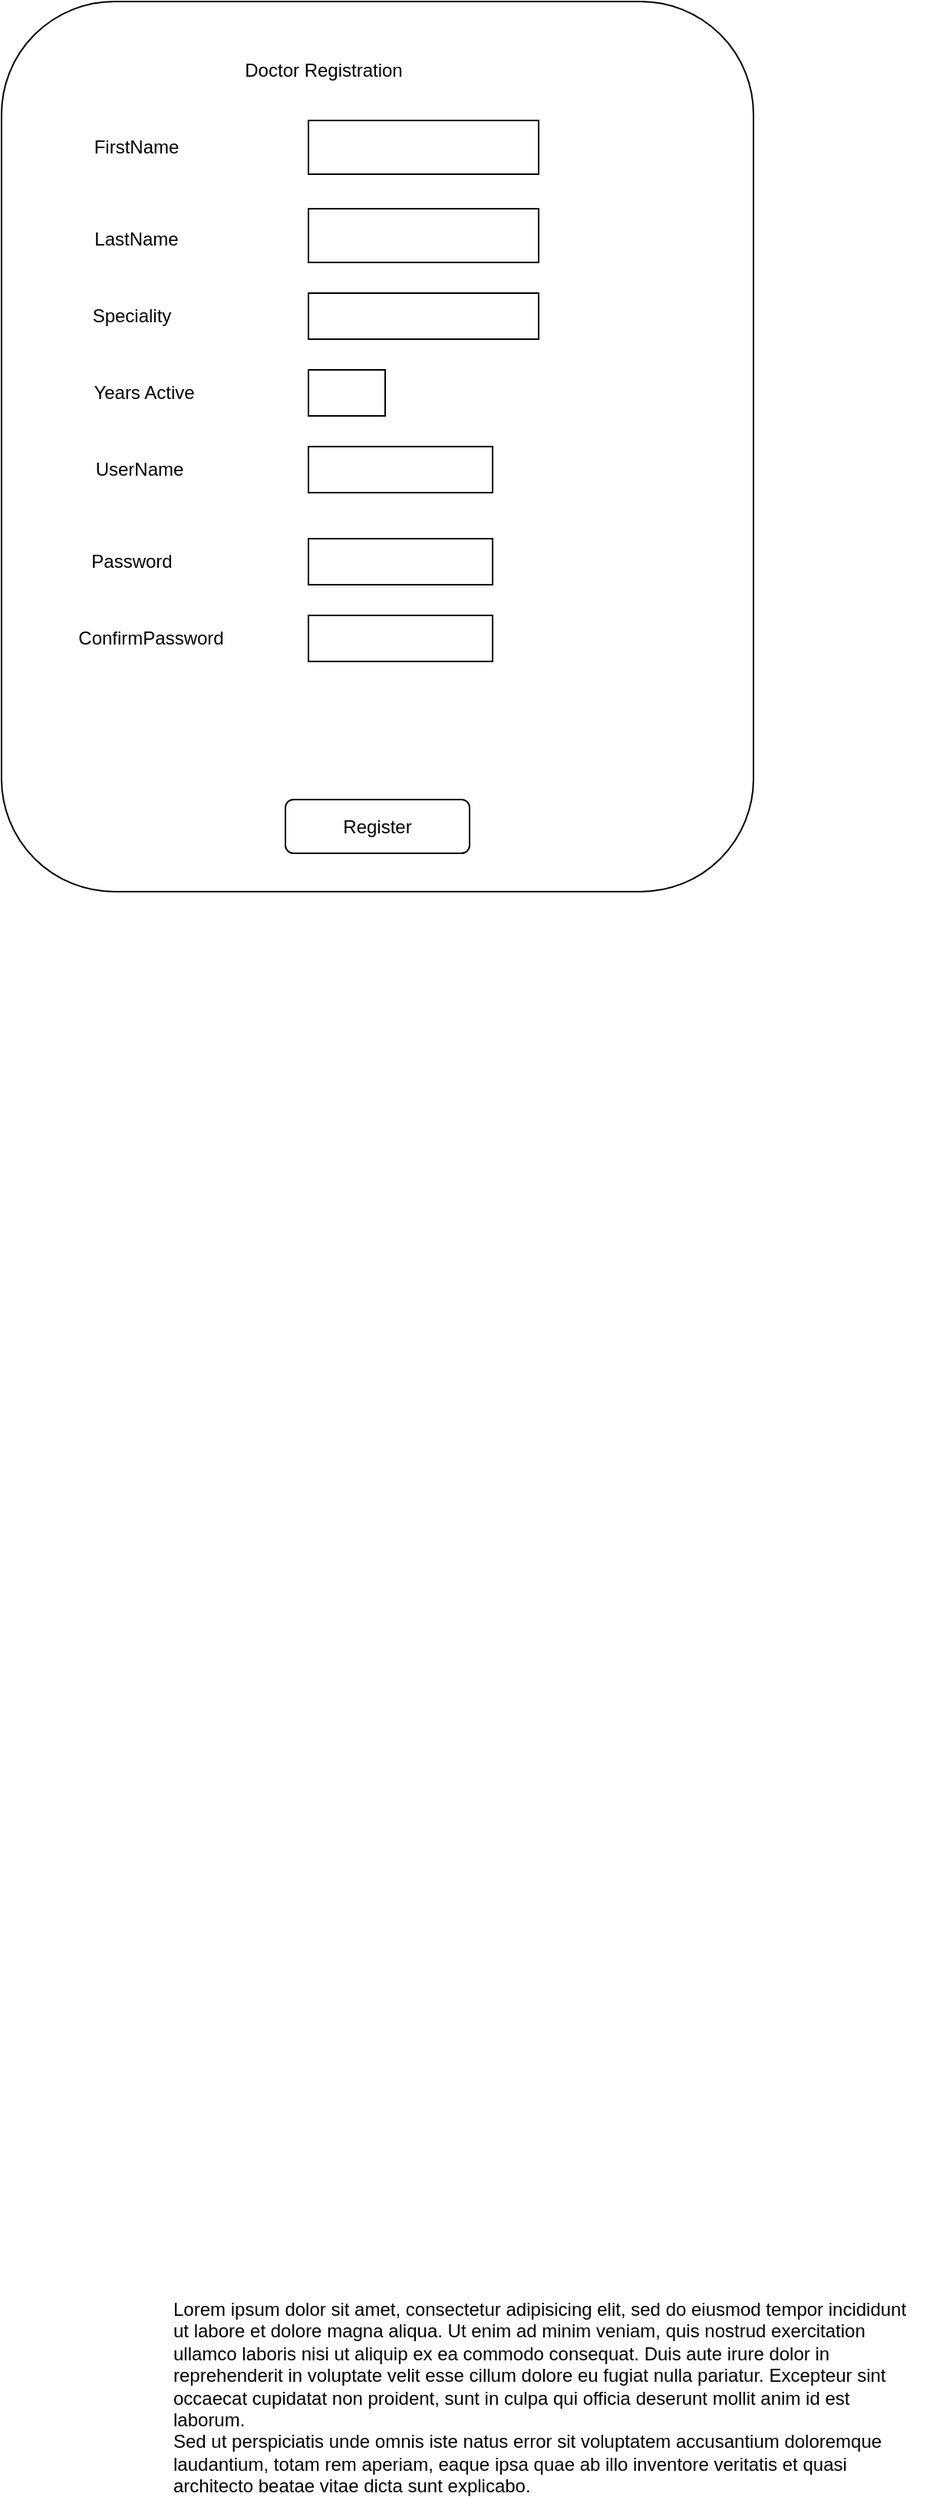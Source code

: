 <mxfile version="21.2.8" type="device">
  <diagram name="Page-1" id="2cc2dc42-3aac-f2a9-1cec-7a8b7cbee084">
    <mxGraphModel dx="780" dy="1394" grid="1" gridSize="10" guides="1" tooltips="1" connect="1" arrows="1" fold="1" page="1" pageScale="1" pageWidth="1100" pageHeight="850" background="none" math="0" shadow="0">
      <root>
        <mxCell id="0" />
        <mxCell id="1" parent="0" />
        <mxCell id="HQzWvRo_yw34zYKtN92w-1" value="" style="rounded=1;whiteSpace=wrap;html=1;" parent="1" vertex="1">
          <mxGeometry x="190" y="-790" width="490" height="580" as="geometry" />
        </mxCell>
        <mxCell id="7026571954dc6520-36" value="Lorem ipsum dolor sit amet, consectetur adipisicing elit, sed do eiusmod tempor incididunt ut labore et dolore magna aliqua. Ut enim ad minim veniam, quis nostrud exercitation ullamco laboris nisi ut aliquip ex ea commodo consequat. Duis aute irure dolor in reprehenderit in voluptate velit esse cillum dolore eu fugiat nulla pariatur. Excepteur sint occaecat cupidatat non proident, sunt in culpa qui officia deserunt mollit anim id est laborum.&lt;br&gt;Sed ut perspiciatis unde omnis iste natus error sit voluptatem accusantium doloremque laudantium, totam rem aperiam, eaque ipsa quae ab illo inventore veritatis et quasi architecto beatae vitae dicta sunt explicabo.&amp;nbsp;" style="text;spacingTop=-5;whiteSpace=wrap;html=1;align=left;fontSize=12;fontFamily=Helvetica;fillColor=none;strokeColor=none;rounded=0;shadow=1;labelBackgroundColor=none;" parent="1" vertex="1">
          <mxGeometry x="300" y="705" width="490" height="125" as="geometry" />
        </mxCell>
        <mxCell id="HQzWvRo_yw34zYKtN92w-2" value="Doctor Registration" style="text;html=1;strokeColor=none;fillColor=none;align=center;verticalAlign=middle;whiteSpace=wrap;rounded=0;" parent="1" vertex="1">
          <mxGeometry x="335" y="-780" width="130" height="70" as="geometry" />
        </mxCell>
        <mxCell id="HQzWvRo_yw34zYKtN92w-3" value="FirstName" style="text;html=1;strokeColor=none;fillColor=none;align=center;verticalAlign=middle;whiteSpace=wrap;rounded=0;" parent="1" vertex="1">
          <mxGeometry x="218" y="-710" width="120" height="30" as="geometry" />
        </mxCell>
        <mxCell id="HQzWvRo_yw34zYKtN92w-4" value="Years Active" style="text;html=1;strokeColor=none;fillColor=none;align=center;verticalAlign=middle;whiteSpace=wrap;rounded=0;" parent="1" vertex="1">
          <mxGeometry x="228" y="-550" width="110" height="30" as="geometry" />
        </mxCell>
        <mxCell id="HQzWvRo_yw34zYKtN92w-5" value="" style="rounded=0;whiteSpace=wrap;html=1;" parent="1" vertex="1">
          <mxGeometry x="390" y="-712.5" width="150" height="35" as="geometry" />
        </mxCell>
        <mxCell id="HQzWvRo_yw34zYKtN92w-6" value="" style="rounded=0;whiteSpace=wrap;html=1;" parent="1" vertex="1">
          <mxGeometry x="390" y="-600" width="150" height="30" as="geometry" />
        </mxCell>
        <mxCell id="HQzWvRo_yw34zYKtN92w-8" value="Register" style="rounded=1;whiteSpace=wrap;html=1;" parent="1" vertex="1">
          <mxGeometry x="375" y="-270" width="120" height="35" as="geometry" />
        </mxCell>
        <mxCell id="RRgBrUO-3Oh7JdnmOl58-2" value="Speciality" style="text;html=1;strokeColor=none;fillColor=none;align=center;verticalAlign=middle;whiteSpace=wrap;rounded=0;" parent="1" vertex="1">
          <mxGeometry x="215" y="-600" width="120" height="30" as="geometry" />
        </mxCell>
        <mxCell id="RRgBrUO-3Oh7JdnmOl58-3" value="LastName" style="text;html=1;strokeColor=none;fillColor=none;align=center;verticalAlign=middle;whiteSpace=wrap;rounded=0;" parent="1" vertex="1">
          <mxGeometry x="218" y="-650" width="120" height="30" as="geometry" />
        </mxCell>
        <mxCell id="RRgBrUO-3Oh7JdnmOl58-4" value="" style="rounded=0;whiteSpace=wrap;html=1;" parent="1" vertex="1">
          <mxGeometry x="390" y="-655" width="150" height="35" as="geometry" />
        </mxCell>
        <mxCell id="RRgBrUO-3Oh7JdnmOl58-5" value="" style="rounded=0;whiteSpace=wrap;html=1;" parent="1" vertex="1">
          <mxGeometry x="390" y="-550" width="50" height="30" as="geometry" />
        </mxCell>
        <mxCell id="RRgBrUO-3Oh7JdnmOl58-6" value="" style="rounded=0;whiteSpace=wrap;html=1;" parent="1" vertex="1">
          <mxGeometry x="390" y="-500" width="120" height="30" as="geometry" />
        </mxCell>
        <mxCell id="RRgBrUO-3Oh7JdnmOl58-7" value="UserName" style="text;html=1;strokeColor=none;fillColor=none;align=center;verticalAlign=middle;whiteSpace=wrap;rounded=0;" parent="1" vertex="1">
          <mxGeometry x="250" y="-500" width="60" height="30" as="geometry" />
        </mxCell>
        <mxCell id="RRgBrUO-3Oh7JdnmOl58-8" value="Password" style="text;html=1;strokeColor=none;fillColor=none;align=center;verticalAlign=middle;whiteSpace=wrap;rounded=0;" parent="1" vertex="1">
          <mxGeometry x="245" y="-440" width="60" height="30" as="geometry" />
        </mxCell>
        <mxCell id="RRgBrUO-3Oh7JdnmOl58-9" value="" style="rounded=0;whiteSpace=wrap;html=1;" parent="1" vertex="1">
          <mxGeometry x="390" y="-440" width="120" height="30" as="geometry" />
        </mxCell>
        <mxCell id="RRgBrUO-3Oh7JdnmOl58-10" value="ConfirmPassword" style="text;html=1;strokeColor=none;fillColor=none;align=center;verticalAlign=middle;whiteSpace=wrap;rounded=0;" parent="1" vertex="1">
          <mxGeometry x="240" y="-390" width="95" height="30" as="geometry" />
        </mxCell>
        <mxCell id="RRgBrUO-3Oh7JdnmOl58-11" value="" style="rounded=0;whiteSpace=wrap;html=1;" parent="1" vertex="1">
          <mxGeometry x="390" y="-390" width="120" height="30" as="geometry" />
        </mxCell>
      </root>
    </mxGraphModel>
  </diagram>
</mxfile>

